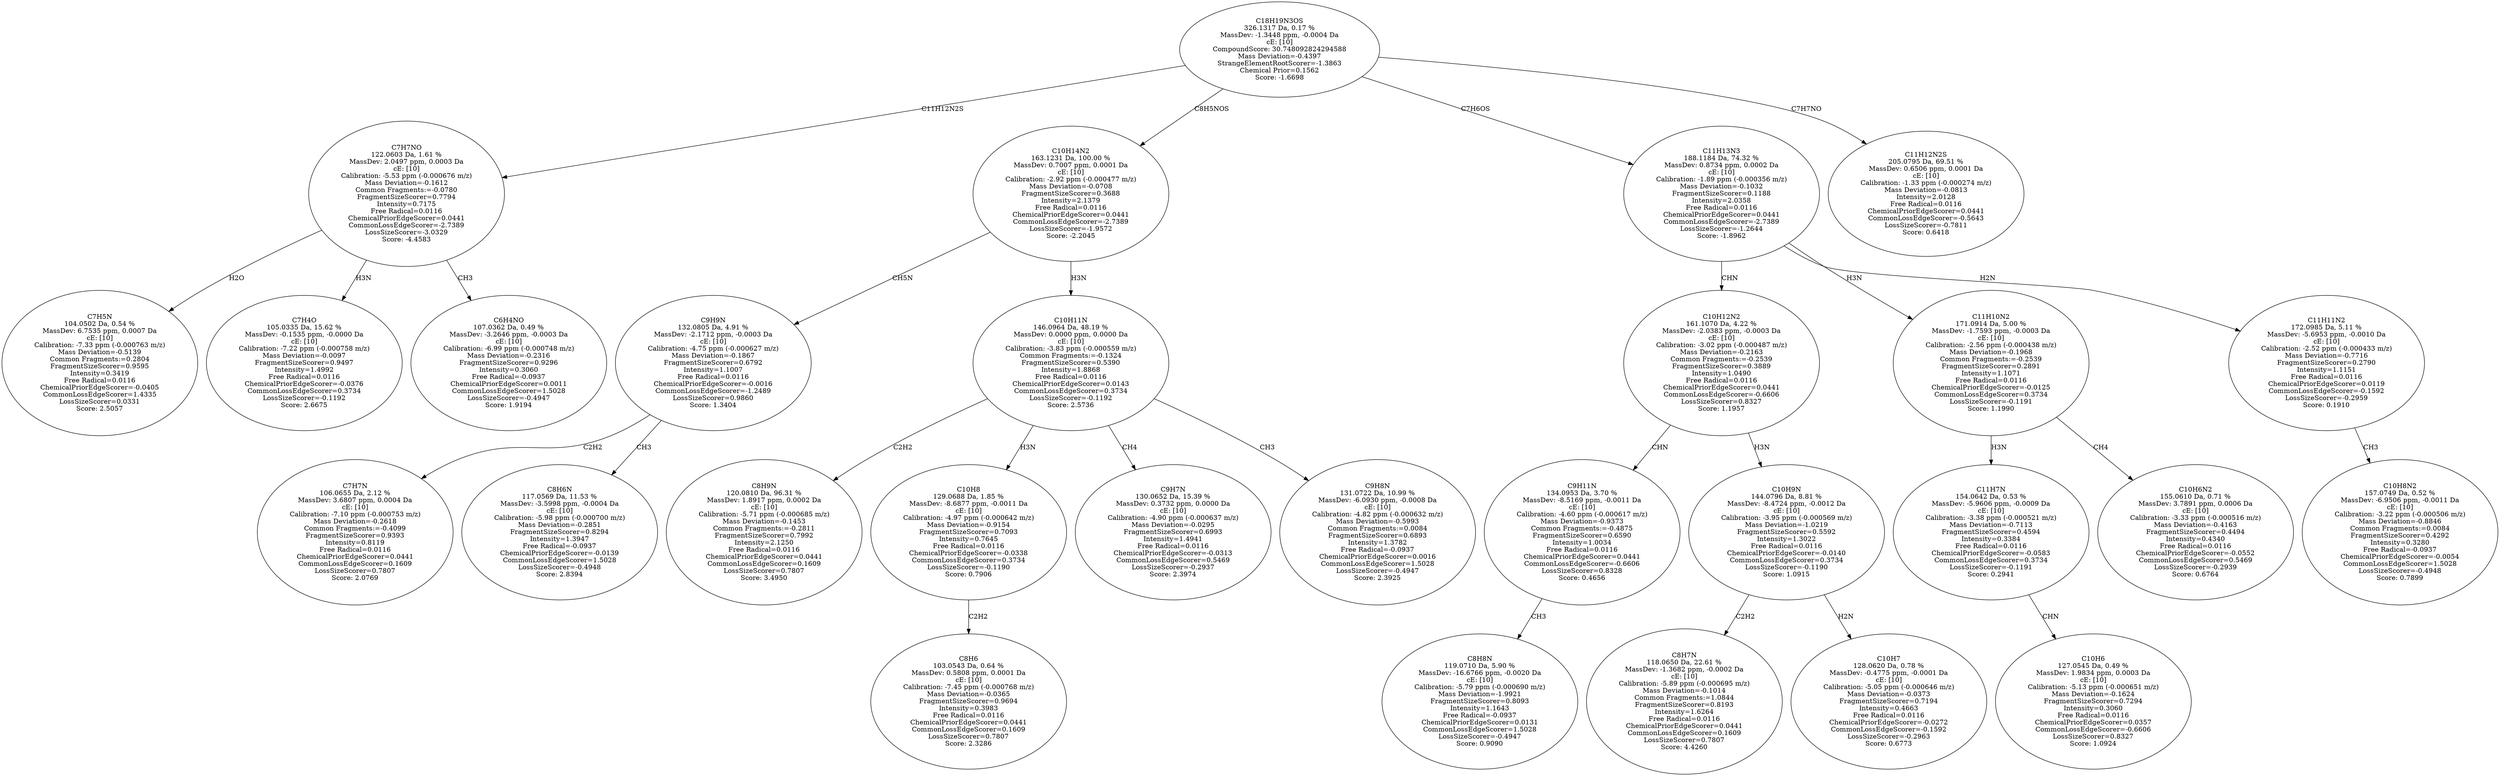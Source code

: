 strict digraph {
v1 [label="C7H5N\n104.0502 Da, 0.54 %\nMassDev: 6.7535 ppm, 0.0007 Da\ncE: [10]\nCalibration: -7.33 ppm (-0.000763 m/z)\nMass Deviation=-0.5139\nCommon Fragments:=0.2804\nFragmentSizeScorer=0.9595\nIntensity=0.3419\nFree Radical=0.0116\nChemicalPriorEdgeScorer=-0.0405\nCommonLossEdgeScorer=1.4335\nLossSizeScorer=0.0331\nScore: 2.5057"];
v2 [label="C7H4O\n105.0335 Da, 15.62 %\nMassDev: -0.1535 ppm, -0.0000 Da\ncE: [10]\nCalibration: -7.22 ppm (-0.000758 m/z)\nMass Deviation=-0.0097\nFragmentSizeScorer=0.9497\nIntensity=1.4992\nFree Radical=0.0116\nChemicalPriorEdgeScorer=-0.0376\nCommonLossEdgeScorer=0.3734\nLossSizeScorer=-0.1192\nScore: 2.6675"];
v3 [label="C6H4NO\n107.0362 Da, 0.49 %\nMassDev: -3.2646 ppm, -0.0003 Da\ncE: [10]\nCalibration: -6.99 ppm (-0.000748 m/z)\nMass Deviation=-0.2316\nFragmentSizeScorer=0.9296\nIntensity=0.3060\nFree Radical=-0.0937\nChemicalPriorEdgeScorer=0.0011\nCommonLossEdgeScorer=1.5028\nLossSizeScorer=-0.4947\nScore: 1.9194"];
v4 [label="C7H7NO\n122.0603 Da, 1.61 %\nMassDev: 2.0497 ppm, 0.0003 Da\ncE: [10]\nCalibration: -5.53 ppm (-0.000676 m/z)\nMass Deviation=-0.1612\nCommon Fragments:=-0.0780\nFragmentSizeScorer=0.7794\nIntensity=0.7175\nFree Radical=0.0116\nChemicalPriorEdgeScorer=0.0441\nCommonLossEdgeScorer=-2.7389\nLossSizeScorer=-3.0329\nScore: -4.4583"];
v5 [label="C7H7N\n106.0655 Da, 2.12 %\nMassDev: 3.6807 ppm, 0.0004 Da\ncE: [10]\nCalibration: -7.10 ppm (-0.000753 m/z)\nMass Deviation=-0.2618\nCommon Fragments:=-0.4099\nFragmentSizeScorer=0.9393\nIntensity=0.8119\nFree Radical=0.0116\nChemicalPriorEdgeScorer=0.0441\nCommonLossEdgeScorer=0.1609\nLossSizeScorer=0.7807\nScore: 2.0769"];
v6 [label="C8H6N\n117.0569 Da, 11.53 %\nMassDev: -3.5998 ppm, -0.0004 Da\ncE: [10]\nCalibration: -5.98 ppm (-0.000700 m/z)\nMass Deviation=-0.2851\nFragmentSizeScorer=0.8294\nIntensity=1.3947\nFree Radical=-0.0937\nChemicalPriorEdgeScorer=-0.0139\nCommonLossEdgeScorer=1.5028\nLossSizeScorer=-0.4948\nScore: 2.8394"];
v7 [label="C9H9N\n132.0805 Da, 4.91 %\nMassDev: -2.1712 ppm, -0.0003 Da\ncE: [10]\nCalibration: -4.75 ppm (-0.000627 m/z)\nMass Deviation=-0.1867\nFragmentSizeScorer=0.6792\nIntensity=1.1007\nFree Radical=0.0116\nChemicalPriorEdgeScorer=-0.0016\nCommonLossEdgeScorer=-1.2489\nLossSizeScorer=0.9860\nScore: 1.3404"];
v8 [label="C8H9N\n120.0810 Da, 96.31 %\nMassDev: 1.8917 ppm, 0.0002 Da\ncE: [10]\nCalibration: -5.71 ppm (-0.000685 m/z)\nMass Deviation=-0.1453\nCommon Fragments:=-0.2811\nFragmentSizeScorer=0.7992\nIntensity=2.1250\nFree Radical=0.0116\nChemicalPriorEdgeScorer=0.0441\nCommonLossEdgeScorer=0.1609\nLossSizeScorer=0.7807\nScore: 3.4950"];
v9 [label="C8H6\n103.0543 Da, 0.64 %\nMassDev: 0.5808 ppm, 0.0001 Da\ncE: [10]\nCalibration: -7.45 ppm (-0.000768 m/z)\nMass Deviation=-0.0365\nFragmentSizeScorer=0.9694\nIntensity=0.3983\nFree Radical=0.0116\nChemicalPriorEdgeScorer=0.0441\nCommonLossEdgeScorer=0.1609\nLossSizeScorer=0.7807\nScore: 2.3286"];
v10 [label="C10H8\n129.0688 Da, 1.85 %\nMassDev: -8.6877 ppm, -0.0011 Da\ncE: [10]\nCalibration: -4.97 ppm (-0.000642 m/z)\nMass Deviation=-0.9154\nFragmentSizeScorer=0.7093\nIntensity=0.7645\nFree Radical=0.0116\nChemicalPriorEdgeScorer=-0.0338\nCommonLossEdgeScorer=0.3734\nLossSizeScorer=-0.1190\nScore: 0.7906"];
v11 [label="C9H7N\n130.0652 Da, 15.39 %\nMassDev: 0.3732 ppm, 0.0000 Da\ncE: [10]\nCalibration: -4.90 ppm (-0.000637 m/z)\nMass Deviation=-0.0295\nFragmentSizeScorer=0.6993\nIntensity=1.4941\nFree Radical=0.0116\nChemicalPriorEdgeScorer=-0.0313\nCommonLossEdgeScorer=0.5469\nLossSizeScorer=-0.2937\nScore: 2.3974"];
v12 [label="C9H8N\n131.0722 Da, 10.99 %\nMassDev: -6.0930 ppm, -0.0008 Da\ncE: [10]\nCalibration: -4.82 ppm (-0.000632 m/z)\nMass Deviation=-0.5993\nCommon Fragments:=0.0084\nFragmentSizeScorer=0.6893\nIntensity=1.3782\nFree Radical=-0.0937\nChemicalPriorEdgeScorer=0.0016\nCommonLossEdgeScorer=1.5028\nLossSizeScorer=-0.4947\nScore: 2.3925"];
v13 [label="C10H11N\n146.0964 Da, 48.19 %\nMassDev: 0.0000 ppm, 0.0000 Da\ncE: [10]\nCalibration: -3.83 ppm (-0.000559 m/z)\nCommon Fragments:=-0.1324\nFragmentSizeScorer=0.5390\nIntensity=1.8868\nFree Radical=0.0116\nChemicalPriorEdgeScorer=0.0143\nCommonLossEdgeScorer=0.3734\nLossSizeScorer=-0.1192\nScore: 2.5736"];
v14 [label="C10H14N2\n163.1231 Da, 100.00 %\nMassDev: 0.7007 ppm, 0.0001 Da\ncE: [10]\nCalibration: -2.92 ppm (-0.000477 m/z)\nMass Deviation=-0.0708\nFragmentSizeScorer=0.3688\nIntensity=2.1379\nFree Radical=0.0116\nChemicalPriorEdgeScorer=0.0441\nCommonLossEdgeScorer=-2.7389\nLossSizeScorer=-1.9572\nScore: -2.2045"];
v15 [label="C8H8N\n119.0710 Da, 5.90 %\nMassDev: -16.6766 ppm, -0.0020 Da\ncE: [10]\nCalibration: -5.79 ppm (-0.000690 m/z)\nMass Deviation=-1.9921\nFragmentSizeScorer=0.8093\nIntensity=1.1643\nFree Radical=-0.0937\nChemicalPriorEdgeScorer=0.0131\nCommonLossEdgeScorer=1.5028\nLossSizeScorer=-0.4947\nScore: 0.9090"];
v16 [label="C9H11N\n134.0953 Da, 3.70 %\nMassDev: -8.5169 ppm, -0.0011 Da\ncE: [10]\nCalibration: -4.60 ppm (-0.000617 m/z)\nMass Deviation=-0.9373\nCommon Fragments:=-0.4875\nFragmentSizeScorer=0.6590\nIntensity=1.0034\nFree Radical=0.0116\nChemicalPriorEdgeScorer=0.0441\nCommonLossEdgeScorer=-0.6606\nLossSizeScorer=0.8328\nScore: 0.4656"];
v17 [label="C8H7N\n118.0650 Da, 22.61 %\nMassDev: -1.3682 ppm, -0.0002 Da\ncE: [10]\nCalibration: -5.89 ppm (-0.000695 m/z)\nMass Deviation=-0.1014\nCommon Fragments:=1.0844\nFragmentSizeScorer=0.8193\nIntensity=1.6264\nFree Radical=0.0116\nChemicalPriorEdgeScorer=0.0441\nCommonLossEdgeScorer=0.1609\nLossSizeScorer=0.7807\nScore: 4.4260"];
v18 [label="C10H7\n128.0620 Da, 0.78 %\nMassDev: -0.4775 ppm, -0.0001 Da\ncE: [10]\nCalibration: -5.05 ppm (-0.000646 m/z)\nMass Deviation=-0.0373\nFragmentSizeScorer=0.7194\nIntensity=0.4663\nFree Radical=0.0116\nChemicalPriorEdgeScorer=-0.0272\nCommonLossEdgeScorer=-0.1592\nLossSizeScorer=-0.2963\nScore: 0.6773"];
v19 [label="C10H9N\n144.0796 Da, 8.81 %\nMassDev: -8.4724 ppm, -0.0012 Da\ncE: [10]\nCalibration: -3.95 ppm (-0.000569 m/z)\nMass Deviation=-1.0219\nFragmentSizeScorer=0.5592\nIntensity=1.3022\nFree Radical=0.0116\nChemicalPriorEdgeScorer=-0.0140\nCommonLossEdgeScorer=0.3734\nLossSizeScorer=-0.1190\nScore: 1.0915"];
v20 [label="C10H12N2\n161.1070 Da, 4.22 %\nMassDev: -2.0383 ppm, -0.0003 Da\ncE: [10]\nCalibration: -3.02 ppm (-0.000487 m/z)\nMass Deviation=-0.2163\nCommon Fragments:=-0.2539\nFragmentSizeScorer=0.3889\nIntensity=1.0490\nFree Radical=0.0116\nChemicalPriorEdgeScorer=0.0441\nCommonLossEdgeScorer=-0.6606\nLossSizeScorer=0.8327\nScore: 1.1957"];
v21 [label="C10H6\n127.0545 Da, 0.49 %\nMassDev: 1.9834 ppm, 0.0003 Da\ncE: [10]\nCalibration: -5.13 ppm (-0.000651 m/z)\nMass Deviation=-0.1624\nFragmentSizeScorer=0.7294\nIntensity=0.3060\nFree Radical=0.0116\nChemicalPriorEdgeScorer=0.0357\nCommonLossEdgeScorer=-0.6606\nLossSizeScorer=0.8327\nScore: 1.0924"];
v22 [label="C11H7N\n154.0642 Da, 0.53 %\nMassDev: -5.9606 ppm, -0.0009 Da\ncE: [10]\nCalibration: -3.38 ppm (-0.000521 m/z)\nMass Deviation=-0.7113\nFragmentSizeScorer=0.4594\nIntensity=0.3384\nFree Radical=0.0116\nChemicalPriorEdgeScorer=-0.0583\nCommonLossEdgeScorer=0.3734\nLossSizeScorer=-0.1191\nScore: 0.2941"];
v23 [label="C10H6N2\n155.0610 Da, 0.71 %\nMassDev: 3.7891 ppm, 0.0006 Da\ncE: [10]\nCalibration: -3.33 ppm (-0.000516 m/z)\nMass Deviation=-0.4163\nFragmentSizeScorer=0.4494\nIntensity=0.4340\nFree Radical=0.0116\nChemicalPriorEdgeScorer=-0.0552\nCommonLossEdgeScorer=0.5469\nLossSizeScorer=-0.2939\nScore: 0.6764"];
v24 [label="C11H10N2\n171.0914 Da, 5.00 %\nMassDev: -1.7593 ppm, -0.0003 Da\ncE: [10]\nCalibration: -2.56 ppm (-0.000438 m/z)\nMass Deviation=-0.1968\nCommon Fragments:=-0.2539\nFragmentSizeScorer=0.2891\nIntensity=1.1071\nFree Radical=0.0116\nChemicalPriorEdgeScorer=-0.0125\nCommonLossEdgeScorer=0.3734\nLossSizeScorer=-0.1191\nScore: 1.1990"];
v25 [label="C10H8N2\n157.0749 Da, 0.52 %\nMassDev: -6.9506 ppm, -0.0011 Da\ncE: [10]\nCalibration: -3.22 ppm (-0.000506 m/z)\nMass Deviation=-0.8846\nCommon Fragments:=0.0084\nFragmentSizeScorer=0.4292\nIntensity=0.3280\nFree Radical=-0.0937\nChemicalPriorEdgeScorer=-0.0054\nCommonLossEdgeScorer=1.5028\nLossSizeScorer=-0.4948\nScore: 0.7899"];
v26 [label="C11H11N2\n172.0985 Da, 5.11 %\nMassDev: -5.6953 ppm, -0.0010 Da\ncE: [10]\nCalibration: -2.52 ppm (-0.000433 m/z)\nMass Deviation=-0.7716\nFragmentSizeScorer=0.2790\nIntensity=1.1151\nFree Radical=0.0116\nChemicalPriorEdgeScorer=0.0119\nCommonLossEdgeScorer=-0.1592\nLossSizeScorer=-0.2959\nScore: 0.1910"];
v27 [label="C11H13N3\n188.1184 Da, 74.32 %\nMassDev: 0.8734 ppm, 0.0002 Da\ncE: [10]\nCalibration: -1.89 ppm (-0.000356 m/z)\nMass Deviation=-0.1032\nFragmentSizeScorer=0.1188\nIntensity=2.0358\nFree Radical=0.0116\nChemicalPriorEdgeScorer=0.0441\nCommonLossEdgeScorer=-2.7389\nLossSizeScorer=-1.2644\nScore: -1.8962"];
v28 [label="C11H12N2S\n205.0795 Da, 69.51 %\nMassDev: 0.6506 ppm, 0.0001 Da\ncE: [10]\nCalibration: -1.33 ppm (-0.000274 m/z)\nMass Deviation=-0.0813\nIntensity=2.0128\nFree Radical=0.0116\nChemicalPriorEdgeScorer=0.0441\nCommonLossEdgeScorer=-0.5643\nLossSizeScorer=-0.7811\nScore: 0.6418"];
v29 [label="C18H19N3OS\n326.1317 Da, 0.17 %\nMassDev: -1.3448 ppm, -0.0004 Da\ncE: [10]\nCompoundScore: 30.748092824294588\nMass Deviation=-0.4397\nStrangeElementRootScorer=-1.3863\nChemical Prior=0.1562\nScore: -1.6698"];
v4 -> v1 [label="H2O"];
v4 -> v2 [label="H3N"];
v4 -> v3 [label="CH3"];
v29 -> v4 [label="C11H12N2S"];
v7 -> v5 [label="C2H2"];
v7 -> v6 [label="CH3"];
v14 -> v7 [label="CH5N"];
v13 -> v8 [label="C2H2"];
v10 -> v9 [label="C2H2"];
v13 -> v10 [label="H3N"];
v13 -> v11 [label="CH4"];
v13 -> v12 [label="CH3"];
v14 -> v13 [label="H3N"];
v29 -> v14 [label="C8H5NOS"];
v16 -> v15 [label="CH3"];
v20 -> v16 [label="CHN"];
v19 -> v17 [label="C2H2"];
v19 -> v18 [label="H2N"];
v20 -> v19 [label="H3N"];
v27 -> v20 [label="CHN"];
v22 -> v21 [label="CHN"];
v24 -> v22 [label="H3N"];
v24 -> v23 [label="CH4"];
v27 -> v24 [label="H3N"];
v26 -> v25 [label="CH3"];
v27 -> v26 [label="H2N"];
v29 -> v27 [label="C7H6OS"];
v29 -> v28 [label="C7H7NO"];
}